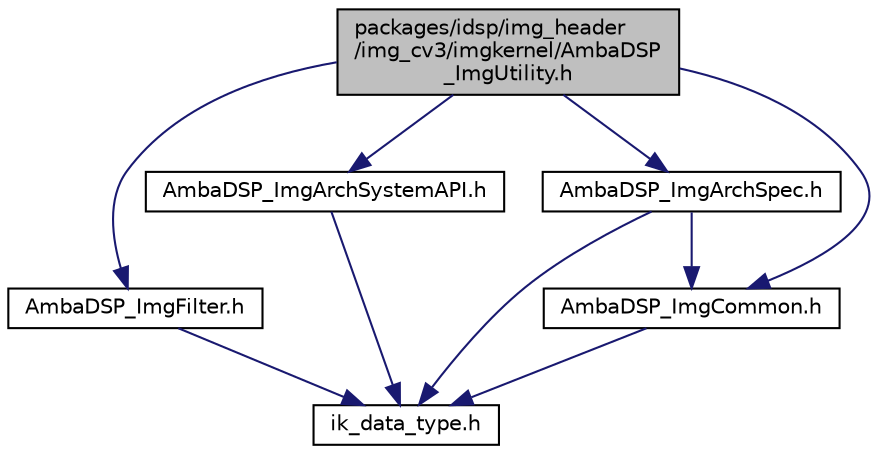 digraph "packages/idsp/img_header/img_cv3/imgkernel/AmbaDSP_ImgUtility.h"
{
 // INTERACTIVE_SVG=YES
 // LATEX_PDF_SIZE
  bgcolor="transparent";
  edge [fontname="Helvetica",fontsize="10",labelfontname="Helvetica",labelfontsize="10"];
  node [fontname="Helvetica",fontsize="10",shape=record];
  Node1 [label="packages/idsp/img_header\l/img_cv3/imgkernel/AmbaDSP\l_ImgUtility.h",height=0.2,width=0.4,color="black", fillcolor="grey75", style="filled", fontcolor="black",tooltip=" "];
  Node1 -> Node2 [color="midnightblue",fontsize="10",style="solid",fontname="Helvetica"];
  Node2 [label="AmbaDSP_ImgFilter.h",height=0.2,width=0.4,color="black",URL="$d0/d20/AmbaDSP__ImgFilter_8h.html",tooltip=" "];
  Node2 -> Node3 [color="midnightblue",fontsize="10",style="solid",fontname="Helvetica"];
  Node3 [label="ik_data_type.h",height=0.2,width=0.4,color="black",URL="$df/d99/ik__data__type_8h.html",tooltip=" "];
  Node1 -> Node4 [color="midnightblue",fontsize="10",style="solid",fontname="Helvetica"];
  Node4 [label="AmbaDSP_ImgArchSystemAPI.h",height=0.2,width=0.4,color="black",URL="$df/d27/AmbaDSP__ImgArchSystemAPI_8h.html",tooltip=" "];
  Node4 -> Node3 [color="midnightblue",fontsize="10",style="solid",fontname="Helvetica"];
  Node1 -> Node5 [color="midnightblue",fontsize="10",style="solid",fontname="Helvetica"];
  Node5 [label="AmbaDSP_ImgArchSpec.h",height=0.2,width=0.4,color="black",URL="$de/dc2/AmbaDSP__ImgArchSpec_8h.html",tooltip=" "];
  Node5 -> Node3 [color="midnightblue",fontsize="10",style="solid",fontname="Helvetica"];
  Node5 -> Node6 [color="midnightblue",fontsize="10",style="solid",fontname="Helvetica"];
  Node6 [label="AmbaDSP_ImgCommon.h",height=0.2,width=0.4,color="black",URL="$de/d0c/AmbaDSP__ImgCommon_8h.html",tooltip=" "];
  Node6 -> Node3 [color="midnightblue",fontsize="10",style="solid",fontname="Helvetica"];
  Node1 -> Node6 [color="midnightblue",fontsize="10",style="solid",fontname="Helvetica"];
}
